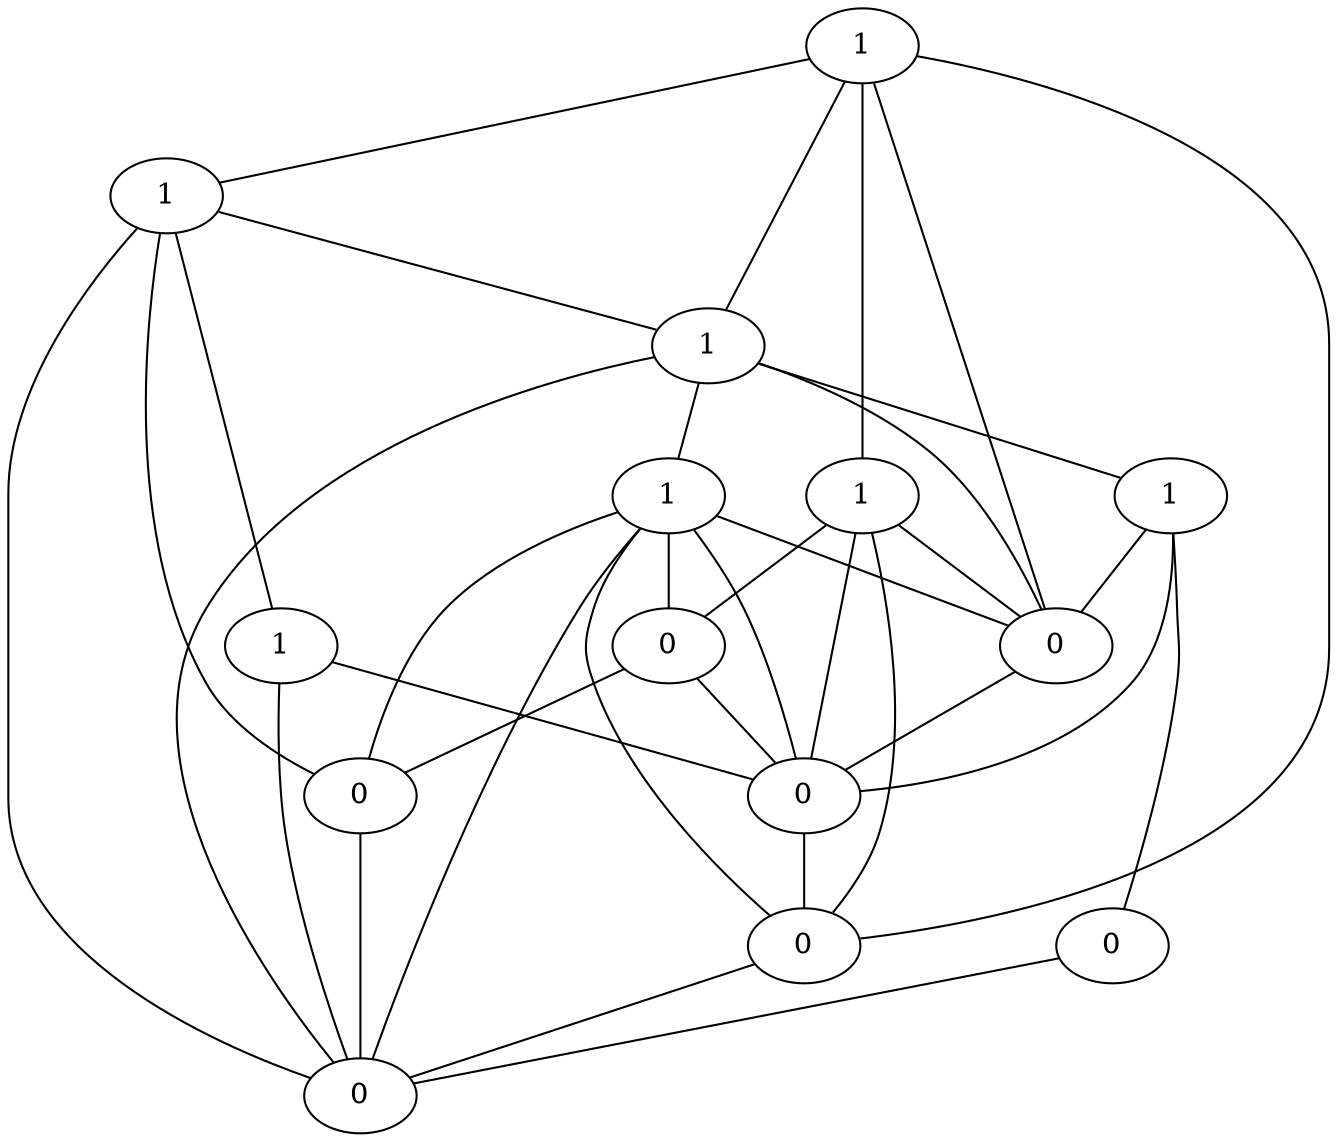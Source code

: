 strict graph  {
2287 [features="[]", label=1];
2288 [features="[]", label=1];
2289 [features="[]", label=1];
2290 [features="[]", label=1];
2291 [features="[]", label=1];
2292 [features="[]", label=1];
2293 [features="[]", label=1];
2294 [features="[]", label=0];
2295 [features="[]", label=0];
2296 [features="[]", label=0];
2297 [features="[]", label=0];
2298 [features="[]", label=0];
2299 [features="[]", label=0];
2300 [features="[]", label=0];
2287 -- 2288  [features="[]"];
2287 -- 2289  [features="[]"];
2287 -- 2293  [features="[]"];
2287 -- 2297  [features="[]"];
2287 -- 2294  [features="[]"];
2288 -- 2289  [features="[]"];
2288 -- 2292  [features="[]"];
2288 -- 2300  [features="[]"];
2288 -- 2298  [features="[]"];
2289 -- 2290  [features="[]"];
2289 -- 2291  [features="[]"];
2289 -- 2294  [features="[]"];
2289 -- 2300  [features="[]"];
2290 -- 2294  [features="[]"];
2290 -- 2299  [features="[]"];
2290 -- 2296  [features="[]"];
2291 -- 2300  [features="[]"];
2291 -- 2296  [features="[]"];
2291 -- 2298  [features="[]"];
2291 -- 2294  [features="[]"];
2291 -- 2295  [features="[]"];
2291 -- 2297  [features="[]"];
2292 -- 2296  [features="[]"];
2292 -- 2300  [features="[]"];
2293 -- 2297  [features="[]"];
2293 -- 2296  [features="[]"];
2293 -- 2294  [features="[]"];
2293 -- 2295  [features="[]"];
2294 -- 2296  [features="[]"];
2295 -- 2296  [features="[]"];
2295 -- 2298  [features="[]"];
2296 -- 2297  [features="[]"];
2297 -- 2300  [features="[]"];
2298 -- 2300  [features="[]"];
2299 -- 2300  [features="[]"];
}
